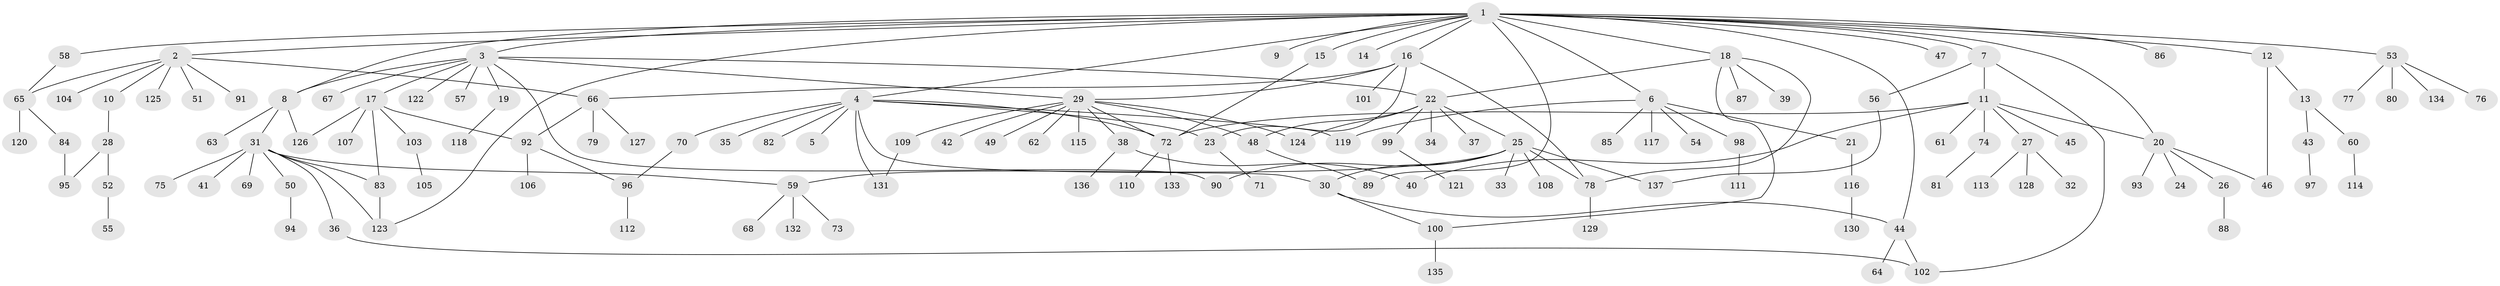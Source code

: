 // coarse degree distribution, {25: 0.009615384615384616, 7: 0.009615384615384616, 19: 0.009615384615384616, 10: 0.009615384615384616, 1: 0.5961538461538461, 5: 0.04807692307692308, 2: 0.15384615384615385, 8: 0.028846153846153848, 4: 0.04807692307692308, 6: 0.028846153846153848, 9: 0.019230769230769232, 3: 0.038461538461538464}
// Generated by graph-tools (version 1.1) at 2025/23/03/03/25 07:23:53]
// undirected, 137 vertices, 170 edges
graph export_dot {
graph [start="1"]
  node [color=gray90,style=filled];
  1;
  2;
  3;
  4;
  5;
  6;
  7;
  8;
  9;
  10;
  11;
  12;
  13;
  14;
  15;
  16;
  17;
  18;
  19;
  20;
  21;
  22;
  23;
  24;
  25;
  26;
  27;
  28;
  29;
  30;
  31;
  32;
  33;
  34;
  35;
  36;
  37;
  38;
  39;
  40;
  41;
  42;
  43;
  44;
  45;
  46;
  47;
  48;
  49;
  50;
  51;
  52;
  53;
  54;
  55;
  56;
  57;
  58;
  59;
  60;
  61;
  62;
  63;
  64;
  65;
  66;
  67;
  68;
  69;
  70;
  71;
  72;
  73;
  74;
  75;
  76;
  77;
  78;
  79;
  80;
  81;
  82;
  83;
  84;
  85;
  86;
  87;
  88;
  89;
  90;
  91;
  92;
  93;
  94;
  95;
  96;
  97;
  98;
  99;
  100;
  101;
  102;
  103;
  104;
  105;
  106;
  107;
  108;
  109;
  110;
  111;
  112;
  113;
  114;
  115;
  116;
  117;
  118;
  119;
  120;
  121;
  122;
  123;
  124;
  125;
  126;
  127;
  128;
  129;
  130;
  131;
  132;
  133;
  134;
  135;
  136;
  137;
  1 -- 2;
  1 -- 3;
  1 -- 4;
  1 -- 6;
  1 -- 7;
  1 -- 8;
  1 -- 9;
  1 -- 12;
  1 -- 14;
  1 -- 15;
  1 -- 16;
  1 -- 18;
  1 -- 20;
  1 -- 44;
  1 -- 47;
  1 -- 53;
  1 -- 58;
  1 -- 86;
  1 -- 89;
  1 -- 123;
  2 -- 10;
  2 -- 51;
  2 -- 65;
  2 -- 66;
  2 -- 91;
  2 -- 104;
  2 -- 125;
  3 -- 8;
  3 -- 17;
  3 -- 19;
  3 -- 22;
  3 -- 29;
  3 -- 57;
  3 -- 67;
  3 -- 90;
  3 -- 122;
  4 -- 5;
  4 -- 23;
  4 -- 30;
  4 -- 35;
  4 -- 70;
  4 -- 72;
  4 -- 82;
  4 -- 119;
  4 -- 131;
  6 -- 21;
  6 -- 54;
  6 -- 85;
  6 -- 98;
  6 -- 117;
  6 -- 119;
  7 -- 11;
  7 -- 56;
  7 -- 102;
  8 -- 31;
  8 -- 63;
  8 -- 126;
  10 -- 28;
  11 -- 20;
  11 -- 27;
  11 -- 40;
  11 -- 45;
  11 -- 61;
  11 -- 72;
  11 -- 74;
  12 -- 13;
  12 -- 46;
  13 -- 43;
  13 -- 60;
  15 -- 72;
  16 -- 23;
  16 -- 29;
  16 -- 66;
  16 -- 78;
  16 -- 101;
  17 -- 83;
  17 -- 92;
  17 -- 103;
  17 -- 107;
  17 -- 126;
  18 -- 22;
  18 -- 39;
  18 -- 78;
  18 -- 87;
  18 -- 100;
  19 -- 118;
  20 -- 24;
  20 -- 26;
  20 -- 46;
  20 -- 93;
  21 -- 116;
  22 -- 25;
  22 -- 34;
  22 -- 37;
  22 -- 48;
  22 -- 99;
  22 -- 124;
  23 -- 71;
  25 -- 30;
  25 -- 33;
  25 -- 59;
  25 -- 78;
  25 -- 90;
  25 -- 108;
  25 -- 137;
  26 -- 88;
  27 -- 32;
  27 -- 113;
  27 -- 128;
  28 -- 52;
  28 -- 95;
  29 -- 38;
  29 -- 42;
  29 -- 48;
  29 -- 49;
  29 -- 62;
  29 -- 72;
  29 -- 109;
  29 -- 115;
  29 -- 124;
  30 -- 44;
  30 -- 100;
  31 -- 36;
  31 -- 41;
  31 -- 50;
  31 -- 59;
  31 -- 69;
  31 -- 75;
  31 -- 83;
  31 -- 123;
  36 -- 102;
  38 -- 40;
  38 -- 136;
  43 -- 97;
  44 -- 64;
  44 -- 102;
  48 -- 89;
  50 -- 94;
  52 -- 55;
  53 -- 76;
  53 -- 77;
  53 -- 80;
  53 -- 134;
  56 -- 137;
  58 -- 65;
  59 -- 68;
  59 -- 73;
  59 -- 132;
  60 -- 114;
  65 -- 84;
  65 -- 120;
  66 -- 79;
  66 -- 92;
  66 -- 127;
  70 -- 96;
  72 -- 110;
  72 -- 133;
  74 -- 81;
  78 -- 129;
  83 -- 123;
  84 -- 95;
  92 -- 96;
  92 -- 106;
  96 -- 112;
  98 -- 111;
  99 -- 121;
  100 -- 135;
  103 -- 105;
  109 -- 131;
  116 -- 130;
}
